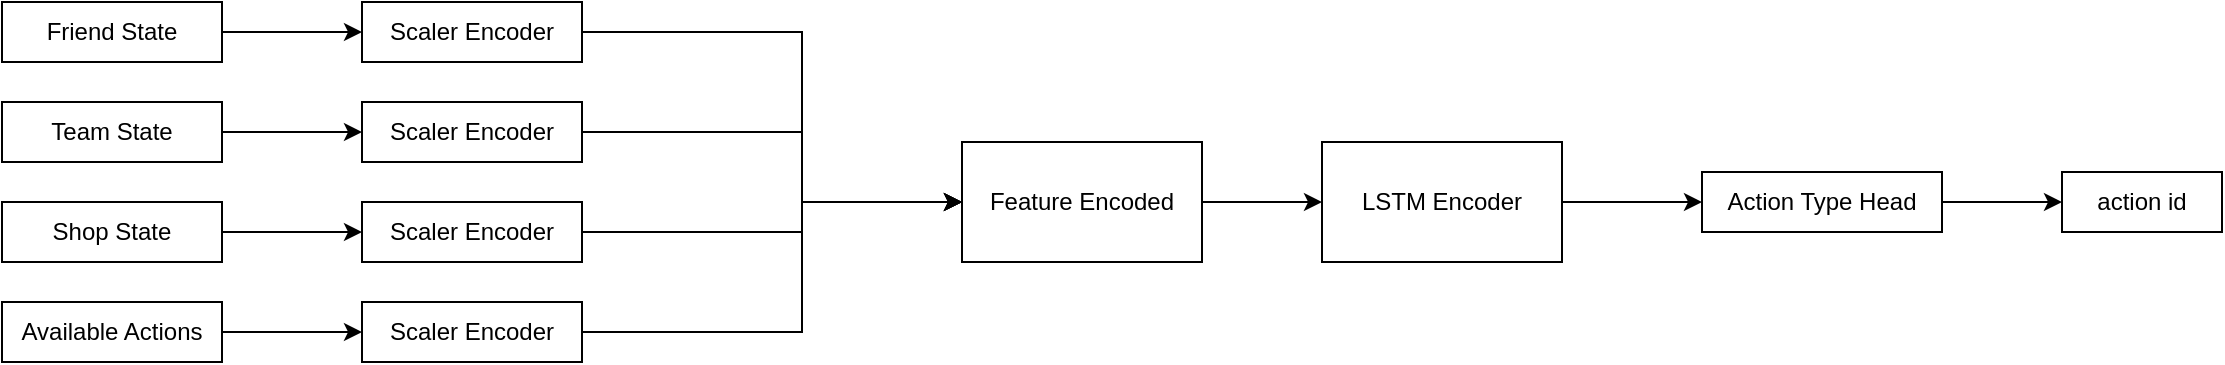 <mxfile>
    <diagram id="KjKdVDct6jfivgYrSqO5" name="Page-1">
        <mxGraphModel dx="922" dy="479" grid="1" gridSize="10" guides="1" tooltips="1" connect="1" arrows="1" fold="1" page="1" pageScale="1" pageWidth="850" pageHeight="1100" math="0" shadow="0">
            <root>
                <mxCell id="0"/>
                <mxCell id="1" parent="0"/>
                <mxCell id="15" style="edgeStyle=none;html=1;entryX=0;entryY=0.5;entryDx=0;entryDy=0;" parent="1" source="2" target="8" edge="1">
                    <mxGeometry relative="1" as="geometry"/>
                </mxCell>
                <mxCell id="2" value="Friend State" style="rounded=0;whiteSpace=wrap;html=1;" parent="1" vertex="1">
                    <mxGeometry x="200" y="360" width="110" height="30" as="geometry"/>
                </mxCell>
                <mxCell id="16" style="edgeStyle=none;html=1;entryX=0;entryY=0.5;entryDx=0;entryDy=0;" parent="1" source="3" target="9" edge="1">
                    <mxGeometry relative="1" as="geometry"/>
                </mxCell>
                <mxCell id="3" value="Team State" style="rounded=0;whiteSpace=wrap;html=1;" parent="1" vertex="1">
                    <mxGeometry x="200" y="410" width="110" height="30" as="geometry"/>
                </mxCell>
                <mxCell id="17" style="edgeStyle=none;html=1;entryX=0;entryY=0.5;entryDx=0;entryDy=0;" parent="1" source="4" target="10" edge="1">
                    <mxGeometry relative="1" as="geometry"/>
                </mxCell>
                <mxCell id="4" value="Shop State" style="rounded=0;whiteSpace=wrap;html=1;" parent="1" vertex="1">
                    <mxGeometry x="200" y="460" width="110" height="30" as="geometry"/>
                </mxCell>
                <mxCell id="18" style="edgeStyle=none;html=1;entryX=0;entryY=0.5;entryDx=0;entryDy=0;" parent="1" source="5" target="11" edge="1">
                    <mxGeometry relative="1" as="geometry"/>
                </mxCell>
                <mxCell id="5" value="Available Actions" style="rounded=0;whiteSpace=wrap;html=1;" parent="1" vertex="1">
                    <mxGeometry x="200" y="510" width="110" height="30" as="geometry"/>
                </mxCell>
                <mxCell id="19" style="edgeStyle=none;html=1;entryX=0;entryY=0.5;entryDx=0;entryDy=0;rounded=0;" parent="1" source="8" target="14" edge="1">
                    <mxGeometry relative="1" as="geometry">
                        <mxPoint x="530" y="375" as="targetPoint"/>
                        <Array as="points">
                            <mxPoint x="600" y="375"/>
                            <mxPoint x="600" y="460"/>
                        </Array>
                    </mxGeometry>
                </mxCell>
                <mxCell id="8" value="Scaler Encoder" style="rounded=0;whiteSpace=wrap;html=1;" parent="1" vertex="1">
                    <mxGeometry x="380" y="360" width="110" height="30" as="geometry"/>
                </mxCell>
                <mxCell id="21" style="edgeStyle=none;html=1;entryX=0;entryY=0.5;entryDx=0;entryDy=0;rounded=0;" parent="1" source="9" target="14" edge="1">
                    <mxGeometry relative="1" as="geometry">
                        <Array as="points">
                            <mxPoint x="600" y="425"/>
                            <mxPoint x="600" y="460"/>
                        </Array>
                    </mxGeometry>
                </mxCell>
                <mxCell id="9" value="Scaler Encoder" style="rounded=0;whiteSpace=wrap;html=1;" parent="1" vertex="1">
                    <mxGeometry x="380" y="410" width="110" height="30" as="geometry"/>
                </mxCell>
                <mxCell id="22" style="edgeStyle=none;html=1;rounded=0;" parent="1" source="10" edge="1">
                    <mxGeometry relative="1" as="geometry">
                        <mxPoint x="680" y="460" as="targetPoint"/>
                        <Array as="points">
                            <mxPoint x="600" y="475"/>
                            <mxPoint x="600" y="460"/>
                        </Array>
                    </mxGeometry>
                </mxCell>
                <mxCell id="10" value="Scaler Encoder" style="rounded=0;whiteSpace=wrap;html=1;" parent="1" vertex="1">
                    <mxGeometry x="380" y="460" width="110" height="30" as="geometry"/>
                </mxCell>
                <mxCell id="23" style="edgeStyle=none;html=1;rounded=0;" parent="1" source="11" edge="1">
                    <mxGeometry relative="1" as="geometry">
                        <mxPoint x="680" y="460" as="targetPoint"/>
                        <Array as="points">
                            <mxPoint x="600" y="525"/>
                            <mxPoint x="600" y="460"/>
                        </Array>
                    </mxGeometry>
                </mxCell>
                <mxCell id="11" value="Scaler Encoder" style="rounded=0;whiteSpace=wrap;html=1;" parent="1" vertex="1">
                    <mxGeometry x="380" y="510" width="110" height="30" as="geometry"/>
                </mxCell>
                <mxCell id="25" style="edgeStyle=none;html=1;entryX=0;entryY=0.5;entryDx=0;entryDy=0;" parent="1" source="14" target="24" edge="1">
                    <mxGeometry relative="1" as="geometry"/>
                </mxCell>
                <mxCell id="14" value="Feature Encoded" style="rounded=0;whiteSpace=wrap;html=1;" parent="1" vertex="1">
                    <mxGeometry x="680" y="430" width="120" height="60" as="geometry"/>
                </mxCell>
                <mxCell id="27" style="edgeStyle=none;html=1;" parent="1" source="24" target="26" edge="1">
                    <mxGeometry relative="1" as="geometry"/>
                </mxCell>
                <mxCell id="24" value="LSTM Encoder" style="rounded=0;whiteSpace=wrap;html=1;" parent="1" vertex="1">
                    <mxGeometry x="860" y="430" width="120" height="60" as="geometry"/>
                </mxCell>
                <mxCell id="55" style="edgeStyle=none;rounded=0;html=1;entryX=0;entryY=0.5;entryDx=0;entryDy=0;" parent="1" source="26" target="54" edge="1">
                    <mxGeometry relative="1" as="geometry"/>
                </mxCell>
                <mxCell id="26" value="Action Type Head" style="rounded=0;whiteSpace=wrap;html=1;" parent="1" vertex="1">
                    <mxGeometry x="1050" y="445" width="120" height="30" as="geometry"/>
                </mxCell>
                <mxCell id="54" value="action id" style="rounded=0;whiteSpace=wrap;html=1;" parent="1" vertex="1">
                    <mxGeometry x="1230" y="445" width="80" height="30" as="geometry"/>
                </mxCell>
            </root>
        </mxGraphModel>
    </diagram>
</mxfile>